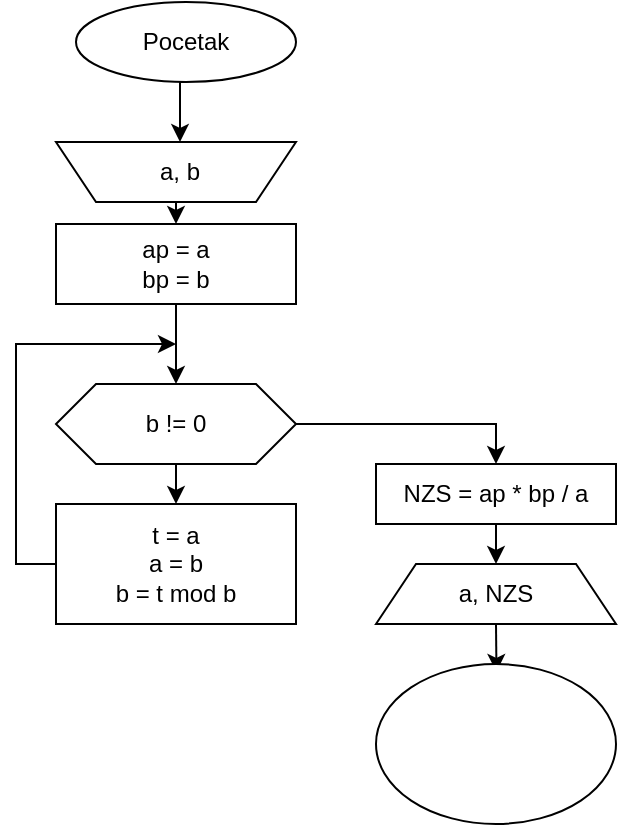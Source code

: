 <mxfile version="24.7.17">
  <diagram name="Page-1" id="y5Ovz8a1xYiCppvvw-u1">
    <mxGraphModel dx="600" dy="1495" grid="1" gridSize="10" guides="1" tooltips="1" connect="1" arrows="1" fold="1" page="1" pageScale="1" pageWidth="850" pageHeight="1100" math="0" shadow="0">
      <root>
        <mxCell id="0" />
        <mxCell id="1" parent="0" />
        <mxCell id="ailPwn5xq4Zy5DJWB5IU-4" style="edgeStyle=orthogonalEdgeStyle;rounded=0;orthogonalLoop=1;jettySize=auto;html=1;exitX=0.5;exitY=1;exitDx=0;exitDy=0;entryX=0.5;entryY=0;entryDx=0;entryDy=0;" edge="1" parent="1" source="ailPwn5xq4Zy5DJWB5IU-1" target="ailPwn5xq4Zy5DJWB5IU-3">
          <mxGeometry relative="1" as="geometry" />
        </mxCell>
        <mxCell id="ailPwn5xq4Zy5DJWB5IU-1" value="Pocetak" style="ellipse;whiteSpace=wrap;html=1;" vertex="1" parent="1">
          <mxGeometry x="110" y="-31" width="110" height="40" as="geometry" />
        </mxCell>
        <mxCell id="ailPwn5xq4Zy5DJWB5IU-2" value="" style="shape=trapezoid;perimeter=trapezoidPerimeter;whiteSpace=wrap;html=1;fixedSize=1;rotation=-180;" vertex="1" parent="1">
          <mxGeometry x="100" y="39" width="120" height="30" as="geometry" />
        </mxCell>
        <mxCell id="ailPwn5xq4Zy5DJWB5IU-20" style="edgeStyle=orthogonalEdgeStyle;rounded=0;orthogonalLoop=1;jettySize=auto;html=1;exitX=0.5;exitY=1;exitDx=0;exitDy=0;entryX=0.5;entryY=0;entryDx=0;entryDy=0;" edge="1" parent="1" source="ailPwn5xq4Zy5DJWB5IU-3" target="ailPwn5xq4Zy5DJWB5IU-19">
          <mxGeometry relative="1" as="geometry" />
        </mxCell>
        <mxCell id="ailPwn5xq4Zy5DJWB5IU-3" value="a, b" style="text;html=1;align=center;verticalAlign=middle;whiteSpace=wrap;rounded=0;" vertex="1" parent="1">
          <mxGeometry x="132" y="39" width="60" height="30" as="geometry" />
        </mxCell>
        <mxCell id="ailPwn5xq4Zy5DJWB5IU-12" style="edgeStyle=orthogonalEdgeStyle;rounded=0;orthogonalLoop=1;jettySize=auto;html=1;exitX=0.5;exitY=1;exitDx=0;exitDy=0;entryX=0.5;entryY=0;entryDx=0;entryDy=0;" edge="1" parent="1" source="ailPwn5xq4Zy5DJWB5IU-5" target="ailPwn5xq4Zy5DJWB5IU-11">
          <mxGeometry relative="1" as="geometry" />
        </mxCell>
        <mxCell id="ailPwn5xq4Zy5DJWB5IU-26" style="edgeStyle=orthogonalEdgeStyle;rounded=0;orthogonalLoop=1;jettySize=auto;html=1;exitX=1;exitY=0.5;exitDx=0;exitDy=0;entryX=0.5;entryY=0;entryDx=0;entryDy=0;" edge="1" parent="1" source="ailPwn5xq4Zy5DJWB5IU-5" target="ailPwn5xq4Zy5DJWB5IU-22">
          <mxGeometry relative="1" as="geometry" />
        </mxCell>
        <mxCell id="ailPwn5xq4Zy5DJWB5IU-5" value="b != 0" style="shape=hexagon;perimeter=hexagonPerimeter2;whiteSpace=wrap;html=1;fixedSize=1;" vertex="1" parent="1">
          <mxGeometry x="100" y="160" width="120" height="40" as="geometry" />
        </mxCell>
        <mxCell id="ailPwn5xq4Zy5DJWB5IU-14" style="edgeStyle=orthogonalEdgeStyle;rounded=0;orthogonalLoop=1;jettySize=auto;html=1;exitX=0;exitY=0.5;exitDx=0;exitDy=0;" edge="1" parent="1" source="ailPwn5xq4Zy5DJWB5IU-11">
          <mxGeometry relative="1" as="geometry">
            <mxPoint x="160" y="140" as="targetPoint" />
            <Array as="points">
              <mxPoint x="80" y="250" />
              <mxPoint x="80" y="140" />
            </Array>
          </mxGeometry>
        </mxCell>
        <mxCell id="ailPwn5xq4Zy5DJWB5IU-11" value="t = a&lt;div&gt;a = b&lt;/div&gt;&lt;div&gt;b = t mod b&lt;/div&gt;" style="rounded=0;whiteSpace=wrap;html=1;" vertex="1" parent="1">
          <mxGeometry x="100" y="220" width="120" height="60" as="geometry" />
        </mxCell>
        <mxCell id="ailPwn5xq4Zy5DJWB5IU-21" style="edgeStyle=orthogonalEdgeStyle;rounded=0;orthogonalLoop=1;jettySize=auto;html=1;exitX=0.5;exitY=1;exitDx=0;exitDy=0;entryX=0.5;entryY=0;entryDx=0;entryDy=0;" edge="1" parent="1" source="ailPwn5xq4Zy5DJWB5IU-19" target="ailPwn5xq4Zy5DJWB5IU-5">
          <mxGeometry relative="1" as="geometry" />
        </mxCell>
        <mxCell id="ailPwn5xq4Zy5DJWB5IU-19" value="ap = a&lt;div&gt;bp = b&lt;/div&gt;" style="rounded=0;whiteSpace=wrap;html=1;" vertex="1" parent="1">
          <mxGeometry x="100" y="80" width="120" height="40" as="geometry" />
        </mxCell>
        <mxCell id="ailPwn5xq4Zy5DJWB5IU-24" style="edgeStyle=orthogonalEdgeStyle;rounded=0;orthogonalLoop=1;jettySize=auto;html=1;exitX=0.5;exitY=1;exitDx=0;exitDy=0;entryX=0.502;entryY=0.05;entryDx=0;entryDy=0;entryPerimeter=0;" edge="1" parent="1" source="ailPwn5xq4Zy5DJWB5IU-25" target="ailPwn5xq4Zy5DJWB5IU-28">
          <mxGeometry relative="1" as="geometry">
            <mxPoint x="320" y="295" as="targetPoint" />
          </mxGeometry>
        </mxCell>
        <mxCell id="ailPwn5xq4Zy5DJWB5IU-22" value="NZS = ap * bp / a" style="rounded=0;whiteSpace=wrap;html=1;" vertex="1" parent="1">
          <mxGeometry x="260" y="200" width="120" height="30" as="geometry" />
        </mxCell>
        <mxCell id="ailPwn5xq4Zy5DJWB5IU-27" value="" style="edgeStyle=orthogonalEdgeStyle;rounded=0;orthogonalLoop=1;jettySize=auto;html=1;exitX=0.5;exitY=1;exitDx=0;exitDy=0;entryX=0.5;entryY=0;entryDx=0;entryDy=0;" edge="1" parent="1" source="ailPwn5xq4Zy5DJWB5IU-22" target="ailPwn5xq4Zy5DJWB5IU-25">
          <mxGeometry relative="1" as="geometry">
            <mxPoint x="320" y="230" as="sourcePoint" />
            <mxPoint x="320" y="295" as="targetPoint" />
          </mxGeometry>
        </mxCell>
        <mxCell id="ailPwn5xq4Zy5DJWB5IU-25" value="a, NZS" style="shape=trapezoid;perimeter=trapezoidPerimeter;whiteSpace=wrap;html=1;fixedSize=1;" vertex="1" parent="1">
          <mxGeometry x="260" y="250" width="120" height="30" as="geometry" />
        </mxCell>
        <mxCell id="ailPwn5xq4Zy5DJWB5IU-28" value="" style="ellipse;whiteSpace=wrap;html=1;" vertex="1" parent="1">
          <mxGeometry x="260" y="300" width="120" height="80" as="geometry" />
        </mxCell>
      </root>
    </mxGraphModel>
  </diagram>
</mxfile>
